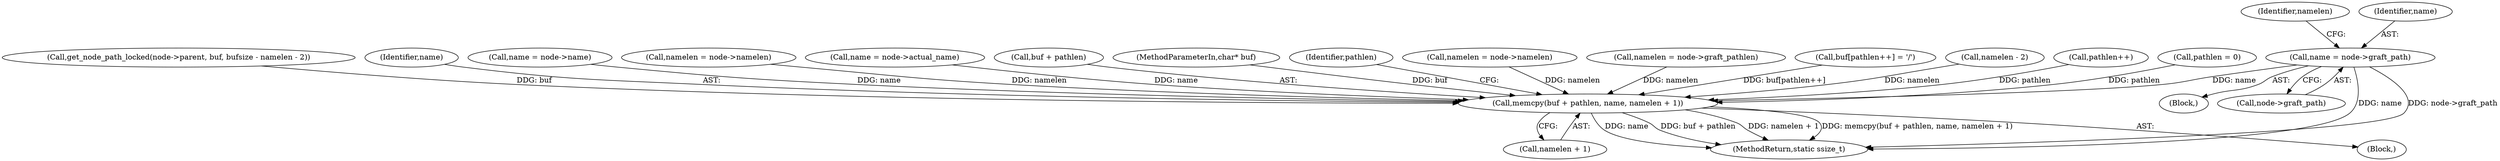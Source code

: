 digraph "0_Android_864e2e22fcd0cba3f5e67680ccabd0302dfda45d@pointer" {
"1000113" [label="(Call,name = node->graft_path)"];
"1000202" [label="(Call,memcpy(buf + pathlen, name, namelen + 1))"];
"1000129" [label="(Call,name = node->actual_name)"];
"1000203" [label="(Call,buf + pathlen)"];
"1000113" [label="(Call,name = node->graft_path)"];
"1000112" [label="(Block,)"];
"1000103" [label="(MethodParameterIn,char* buf)"];
"1000202" [label="(Call,memcpy(buf + pathlen, name, namelen + 1))"];
"1000119" [label="(Identifier,namelen)"];
"1000212" [label="(Identifier,pathlen)"];
"1000146" [label="(Call,namelen = node->namelen)"];
"1000114" [label="(Identifier,name)"];
"1000118" [label="(Call,namelen = node->graft_pathlen)"];
"1000196" [label="(Call,buf[pathlen++] = '/')"];
"1000185" [label="(Call,namelen - 2)"];
"1000199" [label="(Call,pathlen++)"];
"1000162" [label="(Call,pathlen = 0)"];
"1000178" [label="(Call,get_node_path_locked(node->parent, buf, bufsize - namelen - 2))"];
"1000207" [label="(Call,namelen + 1)"];
"1000214" [label="(MethodReturn,static ssize_t)"];
"1000206" [label="(Identifier,name)"];
"1000141" [label="(Call,name = node->name)"];
"1000134" [label="(Call,namelen = node->namelen)"];
"1000105" [label="(Block,)"];
"1000115" [label="(Call,node->graft_path)"];
"1000113" -> "1000112"  [label="AST: "];
"1000113" -> "1000115"  [label="CFG: "];
"1000114" -> "1000113"  [label="AST: "];
"1000115" -> "1000113"  [label="AST: "];
"1000119" -> "1000113"  [label="CFG: "];
"1000113" -> "1000214"  [label="DDG: name"];
"1000113" -> "1000214"  [label="DDG: node->graft_path"];
"1000113" -> "1000202"  [label="DDG: name"];
"1000202" -> "1000105"  [label="AST: "];
"1000202" -> "1000207"  [label="CFG: "];
"1000203" -> "1000202"  [label="AST: "];
"1000206" -> "1000202"  [label="AST: "];
"1000207" -> "1000202"  [label="AST: "];
"1000212" -> "1000202"  [label="CFG: "];
"1000202" -> "1000214"  [label="DDG: name"];
"1000202" -> "1000214"  [label="DDG: buf + pathlen"];
"1000202" -> "1000214"  [label="DDG: namelen + 1"];
"1000202" -> "1000214"  [label="DDG: memcpy(buf + pathlen, name, namelen + 1)"];
"1000178" -> "1000202"  [label="DDG: buf"];
"1000196" -> "1000202"  [label="DDG: buf[pathlen++]"];
"1000103" -> "1000202"  [label="DDG: buf"];
"1000199" -> "1000202"  [label="DDG: pathlen"];
"1000162" -> "1000202"  [label="DDG: pathlen"];
"1000129" -> "1000202"  [label="DDG: name"];
"1000141" -> "1000202"  [label="DDG: name"];
"1000185" -> "1000202"  [label="DDG: namelen"];
"1000134" -> "1000202"  [label="DDG: namelen"];
"1000118" -> "1000202"  [label="DDG: namelen"];
"1000146" -> "1000202"  [label="DDG: namelen"];
}
